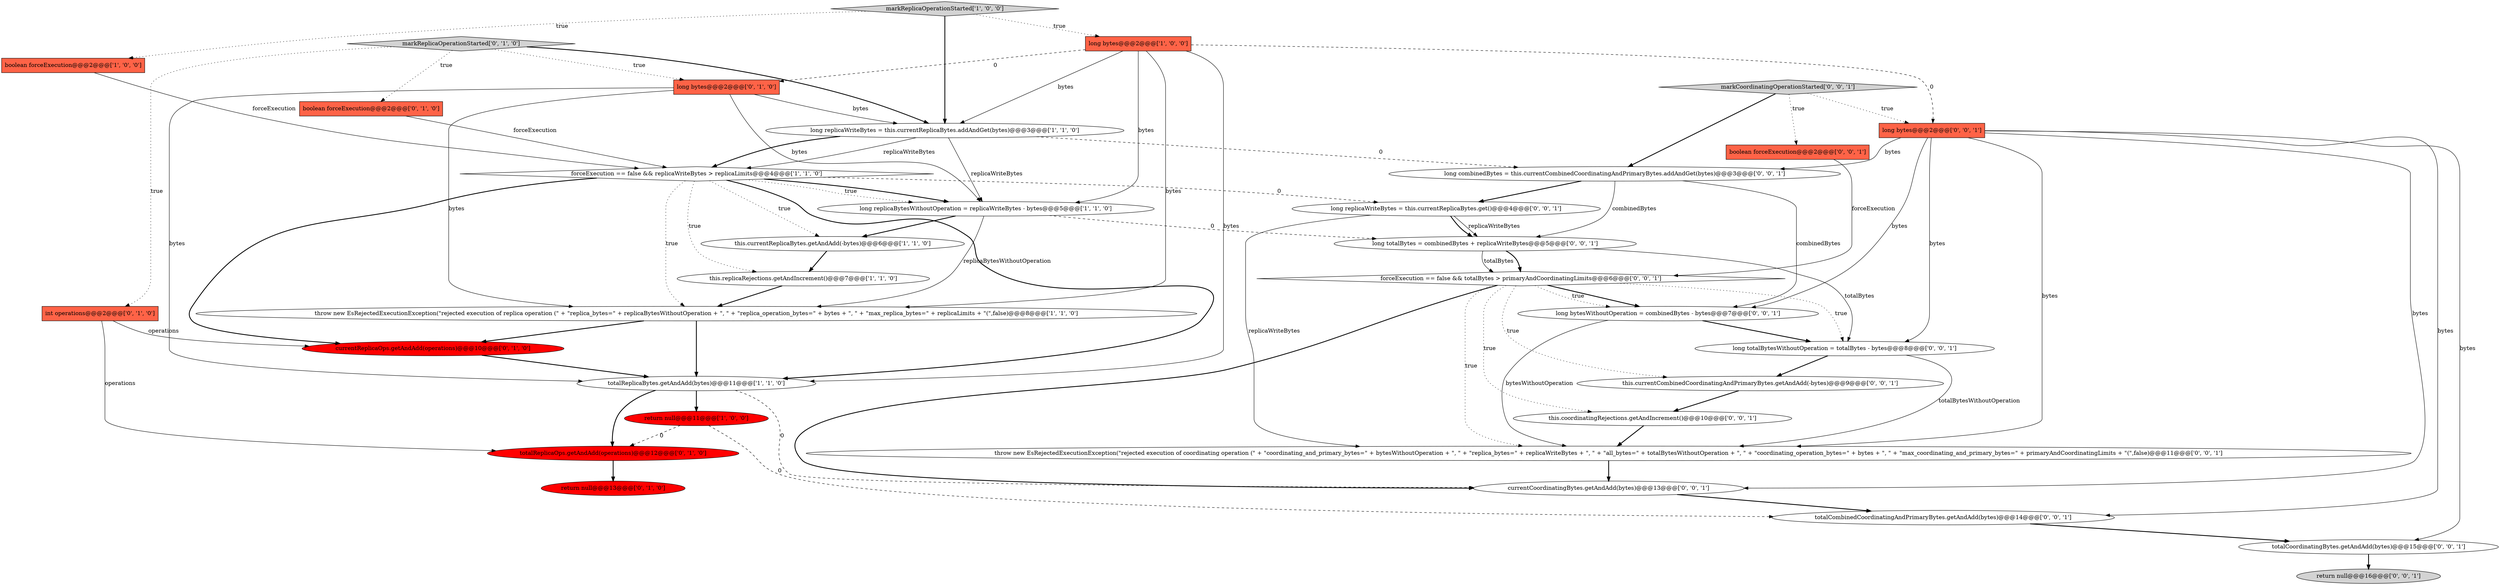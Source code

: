 digraph {
18 [style = filled, label = "totalCombinedCoordinatingAndPrimaryBytes.getAndAdd(bytes)@@@14@@@['0', '0', '1']", fillcolor = white, shape = ellipse image = "AAA0AAABBB3BBB"];
8 [style = filled, label = "boolean forceExecution@@@2@@@['1', '0', '0']", fillcolor = tomato, shape = box image = "AAA0AAABBB1BBB"];
12 [style = filled, label = "currentReplicaOps.getAndAdd(operations)@@@10@@@['0', '1', '0']", fillcolor = red, shape = ellipse image = "AAA1AAABBB2BBB"];
13 [style = filled, label = "int operations@@@2@@@['0', '1', '0']", fillcolor = tomato, shape = box image = "AAA0AAABBB2BBB"];
10 [style = filled, label = "long replicaWriteBytes = this.currentReplicaBytes.addAndGet(bytes)@@@3@@@['1', '1', '0']", fillcolor = white, shape = ellipse image = "AAA0AAABBB1BBB"];
22 [style = filled, label = "this.currentCombinedCoordinatingAndPrimaryBytes.getAndAdd(-bytes)@@@9@@@['0', '0', '1']", fillcolor = white, shape = ellipse image = "AAA0AAABBB3BBB"];
19 [style = filled, label = "boolean forceExecution@@@2@@@['0', '0', '1']", fillcolor = tomato, shape = box image = "AAA0AAABBB3BBB"];
6 [style = filled, label = "totalReplicaBytes.getAndAdd(bytes)@@@11@@@['1', '1', '0']", fillcolor = white, shape = ellipse image = "AAA0AAABBB1BBB"];
15 [style = filled, label = "markReplicaOperationStarted['0', '1', '0']", fillcolor = lightgray, shape = diamond image = "AAA0AAABBB2BBB"];
28 [style = filled, label = "long totalBytesWithoutOperation = totalBytes - bytes@@@8@@@['0', '0', '1']", fillcolor = white, shape = ellipse image = "AAA0AAABBB3BBB"];
2 [style = filled, label = "this.currentReplicaBytes.getAndAdd(-bytes)@@@6@@@['1', '1', '0']", fillcolor = white, shape = ellipse image = "AAA0AAABBB1BBB"];
11 [style = filled, label = "boolean forceExecution@@@2@@@['0', '1', '0']", fillcolor = tomato, shape = box image = "AAA0AAABBB2BBB"];
5 [style = filled, label = "markReplicaOperationStarted['1', '0', '0']", fillcolor = lightgray, shape = diamond image = "AAA0AAABBB1BBB"];
3 [style = filled, label = "this.replicaRejections.getAndIncrement()@@@7@@@['1', '1', '0']", fillcolor = white, shape = ellipse image = "AAA0AAABBB1BBB"];
33 [style = filled, label = "totalCoordinatingBytes.getAndAdd(bytes)@@@15@@@['0', '0', '1']", fillcolor = white, shape = ellipse image = "AAA0AAABBB3BBB"];
31 [style = filled, label = "long bytes@@@2@@@['0', '0', '1']", fillcolor = tomato, shape = box image = "AAA0AAABBB3BBB"];
17 [style = filled, label = "return null@@@13@@@['0', '1', '0']", fillcolor = red, shape = ellipse image = "AAA1AAABBB2BBB"];
7 [style = filled, label = "return null@@@11@@@['1', '0', '0']", fillcolor = red, shape = ellipse image = "AAA1AAABBB1BBB"];
1 [style = filled, label = "forceExecution == false && replicaWriteBytes > replicaLimits@@@4@@@['1', '1', '0']", fillcolor = white, shape = diamond image = "AAA0AAABBB1BBB"];
0 [style = filled, label = "long replicaBytesWithoutOperation = replicaWriteBytes - bytes@@@5@@@['1', '1', '0']", fillcolor = white, shape = ellipse image = "AAA0AAABBB1BBB"];
23 [style = filled, label = "throw new EsRejectedExecutionException(\"rejected execution of coordinating operation (\" + \"coordinating_and_primary_bytes=\" + bytesWithoutOperation + \", \" + \"replica_bytes=\" + replicaWriteBytes + \", \" + \"all_bytes=\" + totalBytesWithoutOperation + \", \" + \"coordinating_operation_bytes=\" + bytes + \", \" + \"max_coordinating_and_primary_bytes=\" + primaryAndCoordinatingLimits + \"(\",false)@@@11@@@['0', '0', '1']", fillcolor = white, shape = ellipse image = "AAA0AAABBB3BBB"];
20 [style = filled, label = "this.coordinatingRejections.getAndIncrement()@@@10@@@['0', '0', '1']", fillcolor = white, shape = ellipse image = "AAA0AAABBB3BBB"];
16 [style = filled, label = "long bytes@@@2@@@['0', '1', '0']", fillcolor = tomato, shape = box image = "AAA1AAABBB2BBB"];
4 [style = filled, label = "throw new EsRejectedExecutionException(\"rejected execution of replica operation (\" + \"replica_bytes=\" + replicaBytesWithoutOperation + \", \" + \"replica_operation_bytes=\" + bytes + \", \" + \"max_replica_bytes=\" + replicaLimits + \"(\",false)@@@8@@@['1', '1', '0']", fillcolor = white, shape = ellipse image = "AAA0AAABBB1BBB"];
24 [style = filled, label = "long totalBytes = combinedBytes + replicaWriteBytes@@@5@@@['0', '0', '1']", fillcolor = white, shape = ellipse image = "AAA0AAABBB3BBB"];
30 [style = filled, label = "long bytesWithoutOperation = combinedBytes - bytes@@@7@@@['0', '0', '1']", fillcolor = white, shape = ellipse image = "AAA0AAABBB3BBB"];
9 [style = filled, label = "long bytes@@@2@@@['1', '0', '0']", fillcolor = tomato, shape = box image = "AAA1AAABBB1BBB"];
29 [style = filled, label = "return null@@@16@@@['0', '0', '1']", fillcolor = lightgray, shape = ellipse image = "AAA0AAABBB3BBB"];
26 [style = filled, label = "markCoordinatingOperationStarted['0', '0', '1']", fillcolor = lightgray, shape = diamond image = "AAA0AAABBB3BBB"];
32 [style = filled, label = "long replicaWriteBytes = this.currentReplicaBytes.get()@@@4@@@['0', '0', '1']", fillcolor = white, shape = ellipse image = "AAA0AAABBB3BBB"];
14 [style = filled, label = "totalReplicaOps.getAndAdd(operations)@@@12@@@['0', '1', '0']", fillcolor = red, shape = ellipse image = "AAA1AAABBB2BBB"];
21 [style = filled, label = "long combinedBytes = this.currentCombinedCoordinatingAndPrimaryBytes.addAndGet(bytes)@@@3@@@['0', '0', '1']", fillcolor = white, shape = ellipse image = "AAA0AAABBB3BBB"];
25 [style = filled, label = "forceExecution == false && totalBytes > primaryAndCoordinatingLimits@@@6@@@['0', '0', '1']", fillcolor = white, shape = diamond image = "AAA0AAABBB3BBB"];
27 [style = filled, label = "currentCoordinatingBytes.getAndAdd(bytes)@@@13@@@['0', '0', '1']", fillcolor = white, shape = ellipse image = "AAA0AAABBB3BBB"];
16->6 [style = solid, label="bytes"];
9->4 [style = solid, label="bytes"];
5->10 [style = bold, label=""];
27->18 [style = bold, label=""];
15->10 [style = bold, label=""];
9->16 [style = dashed, label="0"];
10->21 [style = dashed, label="0"];
9->6 [style = solid, label="bytes"];
7->18 [style = dashed, label="0"];
23->27 [style = bold, label=""];
4->6 [style = bold, label=""];
7->14 [style = dashed, label="0"];
25->30 [style = bold, label=""];
9->10 [style = solid, label="bytes"];
2->3 [style = bold, label=""];
0->2 [style = bold, label=""];
18->33 [style = bold, label=""];
31->27 [style = solid, label="bytes"];
11->1 [style = solid, label="forceExecution"];
31->33 [style = solid, label="bytes"];
19->25 [style = solid, label="forceExecution"];
14->17 [style = bold, label=""];
26->19 [style = dotted, label="true"];
25->28 [style = dotted, label="true"];
1->4 [style = dotted, label="true"];
1->0 [style = bold, label=""];
15->16 [style = dotted, label="true"];
1->32 [style = dashed, label="0"];
12->6 [style = bold, label=""];
0->4 [style = solid, label="replicaBytesWithoutOperation"];
16->4 [style = solid, label="bytes"];
3->4 [style = bold, label=""];
31->23 [style = solid, label="bytes"];
31->18 [style = solid, label="bytes"];
13->12 [style = solid, label="operations"];
15->13 [style = dotted, label="true"];
26->21 [style = bold, label=""];
21->24 [style = solid, label="combinedBytes"];
33->29 [style = bold, label=""];
6->14 [style = bold, label=""];
1->3 [style = dotted, label="true"];
25->27 [style = bold, label=""];
16->0 [style = solid, label="bytes"];
32->23 [style = solid, label="replicaWriteBytes"];
26->31 [style = dotted, label="true"];
31->21 [style = solid, label="bytes"];
1->6 [style = bold, label=""];
16->10 [style = solid, label="bytes"];
30->23 [style = solid, label="bytesWithoutOperation"];
30->28 [style = bold, label=""];
20->23 [style = bold, label=""];
22->20 [style = bold, label=""];
9->31 [style = dashed, label="0"];
6->27 [style = dashed, label="0"];
28->23 [style = solid, label="totalBytesWithoutOperation"];
24->25 [style = bold, label=""];
8->1 [style = solid, label="forceExecution"];
10->1 [style = solid, label="replicaWriteBytes"];
21->32 [style = bold, label=""];
25->20 [style = dotted, label="true"];
15->11 [style = dotted, label="true"];
1->12 [style = bold, label=""];
31->30 [style = solid, label="bytes"];
24->28 [style = solid, label="totalBytes"];
4->12 [style = bold, label=""];
5->9 [style = dotted, label="true"];
25->22 [style = dotted, label="true"];
0->24 [style = dashed, label="0"];
13->14 [style = solid, label="operations"];
1->0 [style = dotted, label="true"];
25->23 [style = dotted, label="true"];
32->24 [style = solid, label="replicaWriteBytes"];
21->30 [style = solid, label="combinedBytes"];
24->25 [style = solid, label="totalBytes"];
6->7 [style = bold, label=""];
10->1 [style = bold, label=""];
1->2 [style = dotted, label="true"];
32->24 [style = bold, label=""];
5->8 [style = dotted, label="true"];
25->30 [style = dotted, label="true"];
31->28 [style = solid, label="bytes"];
28->22 [style = bold, label=""];
9->0 [style = solid, label="bytes"];
10->0 [style = solid, label="replicaWriteBytes"];
}
